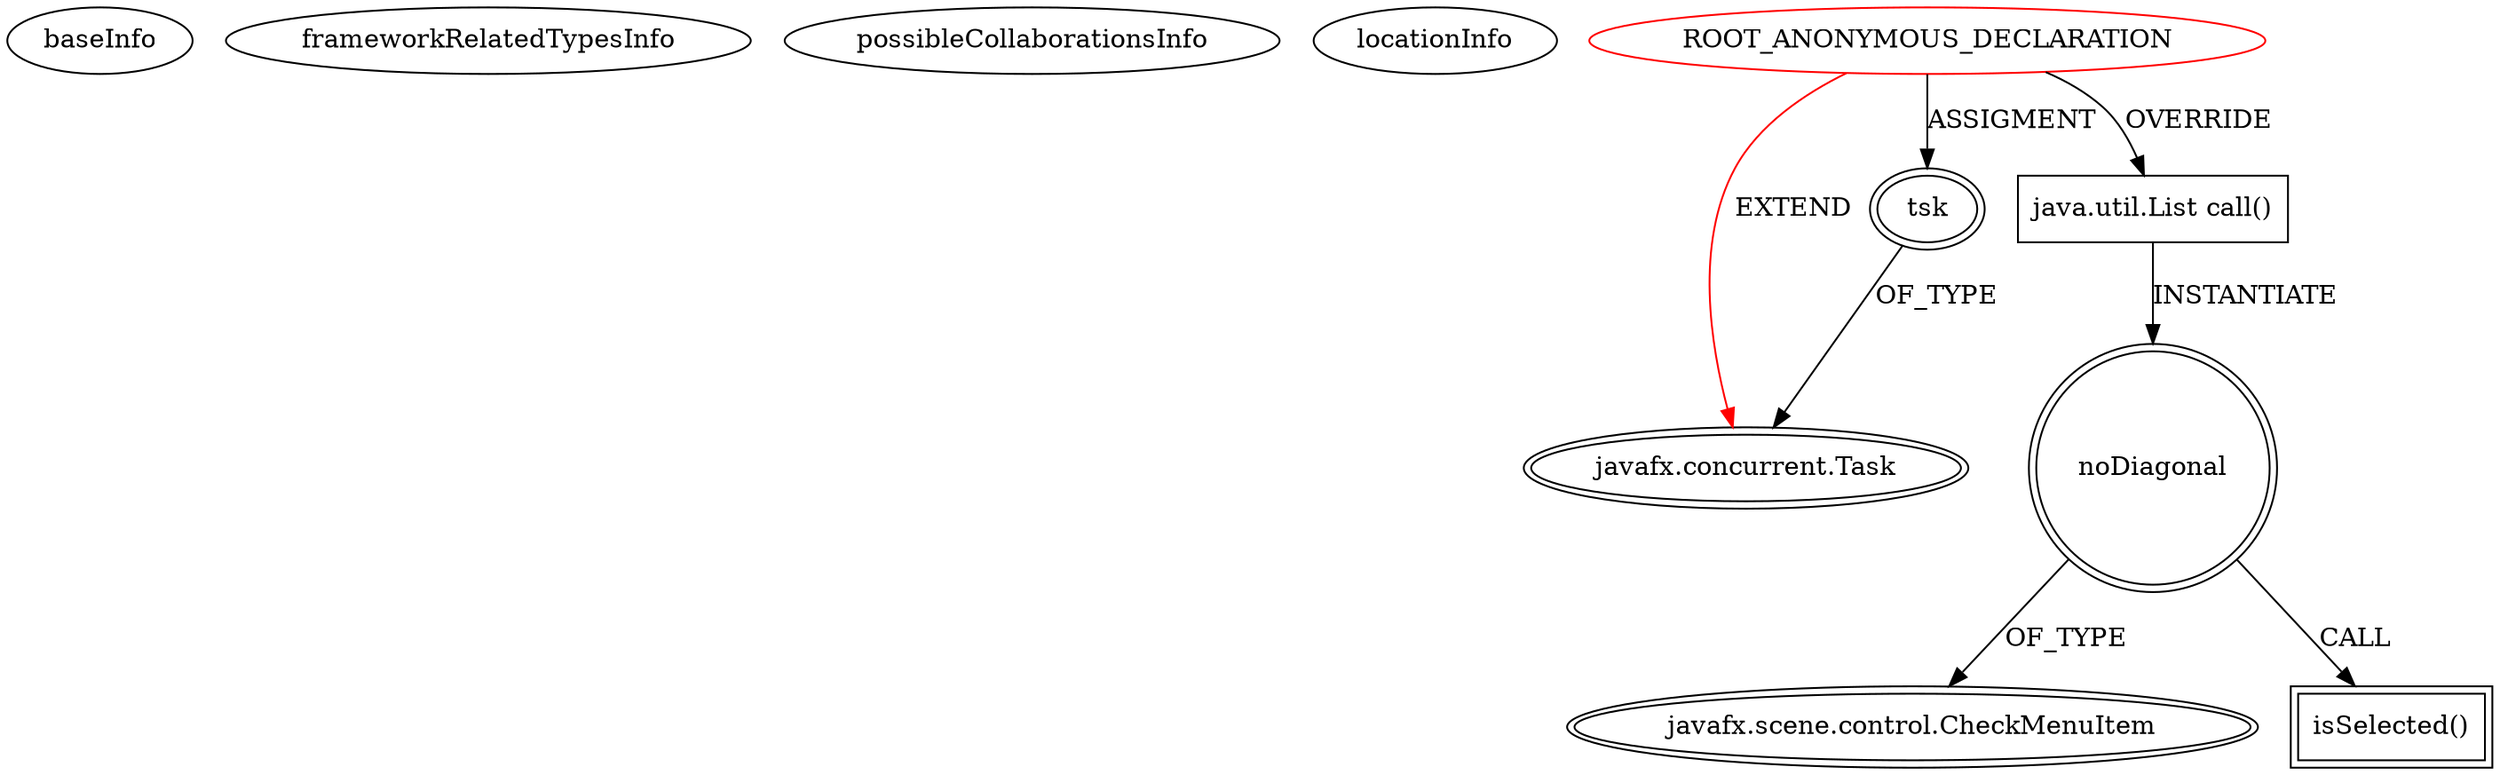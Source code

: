 digraph {
baseInfo[graphId=1031,category="extension_graph",isAnonymous=true,possibleRelation=false]
frameworkRelatedTypesInfo[0="javafx.concurrent.Task"]
possibleCollaborationsInfo[]
locationInfo[projectName="NukeName-MazeFramework",filePath="/NukeName-MazeFramework/MazeFramework-master/MazeFramework/src/mazeframework/MazeFramework.java",contextSignature="void execute()",graphId="1031"]
0[label="ROOT_ANONYMOUS_DECLARATION",vertexType="ROOT_ANONYMOUS_DECLARATION",isFrameworkType=false,color=red]
1[label="javafx.concurrent.Task",vertexType="FRAMEWORK_CLASS_TYPE",isFrameworkType=true,peripheries=2]
2[label="tsk",vertexType="OUTSIDE_VARIABLE_EXPRESION",isFrameworkType=true,peripheries=2]
4[label="java.util.List call()",vertexType="OVERRIDING_METHOD_DECLARATION",isFrameworkType=false,shape=box]
5[label="noDiagonal",vertexType="VARIABLE_EXPRESION",isFrameworkType=true,peripheries=2,shape=circle]
7[label="javafx.scene.control.CheckMenuItem",vertexType="FRAMEWORK_CLASS_TYPE",isFrameworkType=true,peripheries=2]
6[label="isSelected()",vertexType="INSIDE_CALL",isFrameworkType=true,peripheries=2,shape=box]
0->1[label="EXTEND",color=red]
0->2[label="ASSIGMENT"]
2->1[label="OF_TYPE"]
0->4[label="OVERRIDE"]
4->5[label="INSTANTIATE"]
5->7[label="OF_TYPE"]
5->6[label="CALL"]
}
